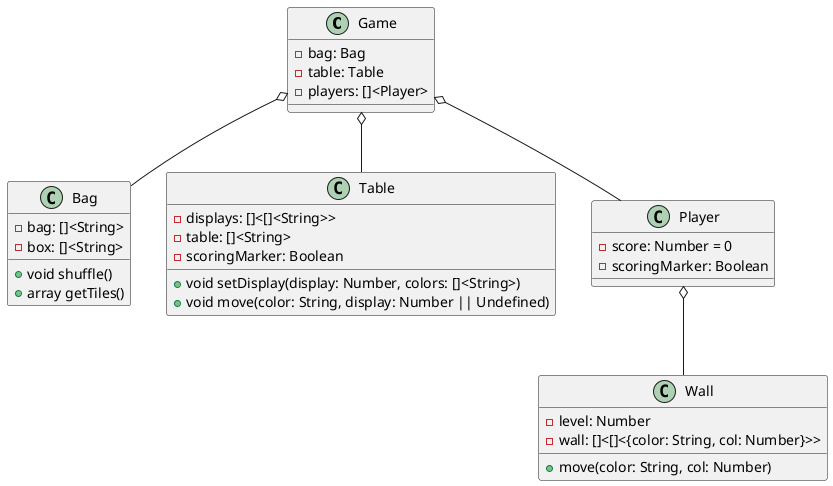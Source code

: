 @startuml

class Game {
    -bag: Bag
    -table: Table
    -players: []<Player>
}

class Bag {
    -bag: []<String>
    -box: []<String>
    +void shuffle()
    +array getTiles()
}

class Table {
    -displays: []<[]<String>>
    -table: []<String>
    -scoringMarker: Boolean

    +void setDisplay(display: Number, colors: []<String>)
    +void move(color: String, display: Number || Undefined)
}

class Player {
    -score: Number = 0
    -scoringMarker: Boolean

}

class Wall {
    -level: Number
    -wall: []<[]<{color: String, col: Number}>>

    + move(color: String, col: Number)
}

Game o-- Bag
Game o-- Table
Game o-- Player
Player o-- Wall
@enduml
